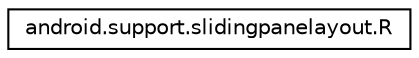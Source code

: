 digraph "Graphical Class Hierarchy"
{
 // LATEX_PDF_SIZE
  edge [fontname="Helvetica",fontsize="10",labelfontname="Helvetica",labelfontsize="10"];
  node [fontname="Helvetica",fontsize="10",shape=record];
  rankdir="LR";
  Node0 [label="android.support.slidingpanelayout.R",height=0.2,width=0.4,color="black", fillcolor="white", style="filled",URL="$classandroid_1_1support_1_1slidingpanelayout_1_1_r.html",tooltip=" "];
}
